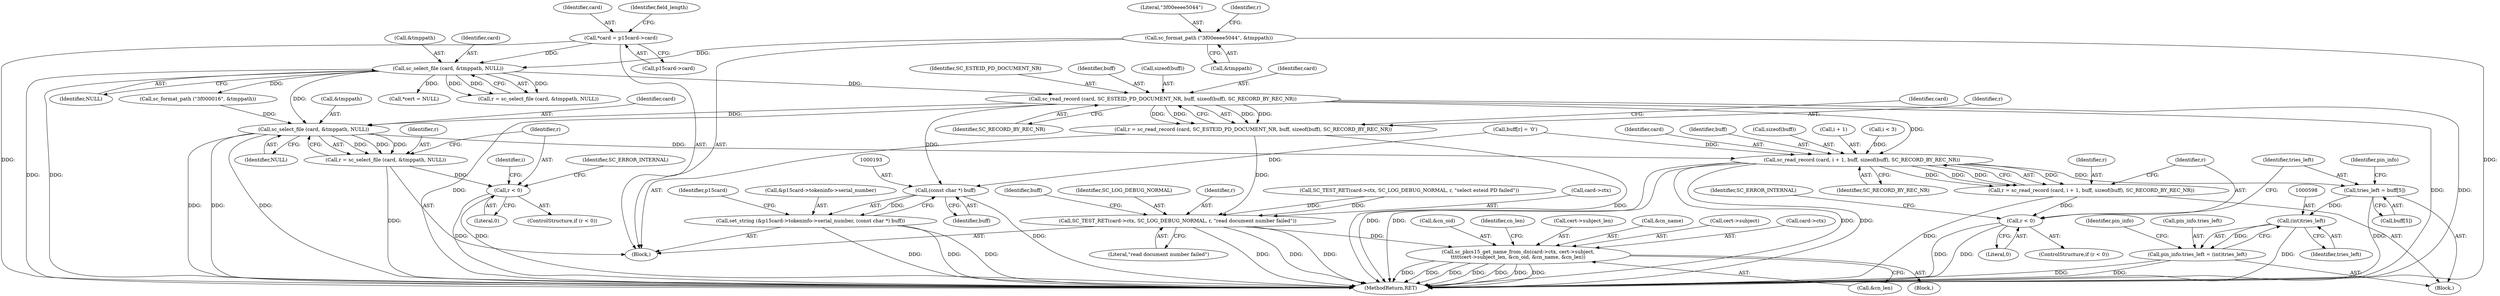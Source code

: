 digraph "0_OpenSC_360e95d45ac4123255a4c796db96337f332160ad#diff-d643a0fa169471dbf2912f4866dc49c5_4@API" {
"1000166" [label="(Call,sc_read_record (card, SC_ESTEID_PD_DOCUMENT_NR, buff, sizeof(buff), SC_RECORD_BY_REC_NR))"];
"1000152" [label="(Call,sc_select_file (card, &tmppath, NULL))"];
"1000113" [label="(Call,*card = p15card->card)"];
"1000146" [label="(Call,sc_format_path (\"3f00eeee5044\", &tmppath))"];
"1000164" [label="(Call,r = sc_read_record (card, SC_ESTEID_PD_DOCUMENT_NR, buff, sizeof(buff), SC_RECORD_BY_REC_NR))"];
"1000173" [label="(Call,SC_TEST_RET(card->ctx, SC_LOG_DEBUG_NORMAL, r, \"read document number failed\"))"];
"1000366" [label="(Call,sc_pkcs15_get_name_from_dn(card->ctx, cert->subject,\n\t\t\t\t\tcert->subject_len, &cn_oid, &cn_name, &cn_len))"];
"1000192" [label="(Call,(const char *) buff)"];
"1000185" [label="(Call,set_string (&p15card->tokeninfo->serial_number, (const char *) buff))"];
"1000428" [label="(Call,sc_select_file (card, &tmppath, NULL))"];
"1000426" [label="(Call,r = sc_select_file (card, &tmppath, NULL))"];
"1000434" [label="(Call,r < 0)"];
"1000481" [label="(Call,sc_read_record (card, i + 1, buff, sizeof(buff), SC_RECORD_BY_REC_NR))"];
"1000479" [label="(Call,r = sc_read_record (card, i + 1, buff, sizeof(buff), SC_RECORD_BY_REC_NR))"];
"1000491" [label="(Call,r < 0)"];
"1000496" [label="(Call,tries_left = buff[5])"];
"1000597" [label="(Call,(int)tries_left)"];
"1000593" [label="(Call,pin_info.tries_left = (int)tries_left)"];
"1000177" [label="(Identifier,SC_LOG_DEBUG_NORMAL)"];
"1000498" [label="(Call,buff[5])"];
"1000482" [label="(Identifier,card)"];
"1000435" [label="(Identifier,r)"];
"1000114" [label="(Identifier,card)"];
"1000170" [label="(Call,sizeof(buff))"];
"1000152" [label="(Call,sc_select_file (card, &tmppath, NULL))"];
"1000432" [label="(Identifier,NULL)"];
"1000481" [label="(Call,sc_read_record (card, i + 1, buff, sizeof(buff), SC_RECORD_BY_REC_NR))"];
"1000147" [label="(Literal,\"3f00eeee5044\")"];
"1000495" [label="(Identifier,SC_ERROR_INTERNAL)"];
"1000489" [label="(Identifier,SC_RECORD_BY_REC_NR)"];
"1000491" [label="(Call,r < 0)"];
"1000602" [label="(Identifier,pin_info)"];
"1000433" [label="(ControlStructure,if (r < 0))"];
"1000486" [label="(Identifier,buff)"];
"1000487" [label="(Call,sizeof(buff))"];
"1000178" [label="(Identifier,r)"];
"1000123" [label="(Identifier,field_length)"];
"1000370" [label="(Call,cert->subject)"];
"1000157" [label="(Call,SC_TEST_RET(card->ctx, SC_LOG_DEBUG_NORMAL, r, \"select esteid PD failed\"))"];
"1000422" [label="(Call,sc_format_path (\"3f000016\", &tmppath))"];
"1000146" [label="(Call,sc_format_path (\"3f00eeee5044\", &tmppath))"];
"1000179" [label="(Literal,\"read document number failed\")"];
"1000180" [label="(Call,buff[r] = '\0')"];
"1000173" [label="(Call,SC_TEST_RET(card->ctx, SC_LOG_DEBUG_NORMAL, r, \"read document number failed\"))"];
"1000434" [label="(Call,r < 0)"];
"1000479" [label="(Call,r = sc_read_record (card, i + 1, buff, sizeof(buff), SC_RECORD_BY_REC_NR))"];
"1000429" [label="(Identifier,card)"];
"1000490" [label="(ControlStructure,if (r < 0))"];
"1000438" [label="(Identifier,SC_ERROR_INTERNAL)"];
"1000430" [label="(Call,&tmppath)"];
"1000367" [label="(Call,card->ctx)"];
"1000175" [label="(Identifier,card)"];
"1000504" [label="(Identifier,pin_info)"];
"1000376" [label="(Call,&cn_oid)"];
"1000172" [label="(Identifier,SC_RECORD_BY_REC_NR)"];
"1000441" [label="(Identifier,i)"];
"1000380" [label="(Call,&cn_len)"];
"1000174" [label="(Call,card->ctx)"];
"1000148" [label="(Call,&tmppath)"];
"1000192" [label="(Call,(const char *) buff)"];
"1000493" [label="(Literal,0)"];
"1000480" [label="(Identifier,r)"];
"1000198" [label="(Identifier,p15card)"];
"1000426" [label="(Call,r = sc_select_file (card, &tmppath, NULL))"];
"1000154" [label="(Call,&tmppath)"];
"1000186" [label="(Call,&p15card->tokeninfo->serial_number)"];
"1000827" [label="(MethodReturn,RET)"];
"1000366" [label="(Call,sc_pkcs15_get_name_from_dn(card->ctx, cert->subject,\n\t\t\t\t\tcert->subject_len, &cn_oid, &cn_name, &cn_len))"];
"1000492" [label="(Identifier,r)"];
"1000167" [label="(Identifier,card)"];
"1000153" [label="(Identifier,card)"];
"1000185" [label="(Call,set_string (&p15card->tokeninfo->serial_number, (const char *) buff))"];
"1000384" [label="(Identifier,cn_len)"];
"1000497" [label="(Identifier,tries_left)"];
"1000168" [label="(Identifier,SC_ESTEID_PD_DOCUMENT_NR)"];
"1000182" [label="(Identifier,buff)"];
"1000165" [label="(Identifier,r)"];
"1000428" [label="(Call,sc_select_file (card, &tmppath, NULL))"];
"1000164" [label="(Call,r = sc_read_record (card, SC_ESTEID_PD_DOCUMENT_NR, buff, sizeof(buff), SC_RECORD_BY_REC_NR))"];
"1000597" [label="(Call,(int)tries_left)"];
"1000373" [label="(Call,cert->subject_len)"];
"1000593" [label="(Call,pin_info.tries_left = (int)tries_left)"];
"1000169" [label="(Identifier,buff)"];
"1000113" [label="(Call,*card = p15card->card)"];
"1000296" [label="(Call,*cert = NULL)"];
"1000436" [label="(Literal,0)"];
"1000194" [label="(Identifier,buff)"];
"1000166" [label="(Call,sc_read_record (card, SC_ESTEID_PD_DOCUMENT_NR, buff, sizeof(buff), SC_RECORD_BY_REC_NR))"];
"1000111" [label="(Block,)"];
"1000448" [label="(Block,)"];
"1000496" [label="(Call,tries_left = buff[5])"];
"1000354" [label="(Block,)"];
"1000427" [label="(Identifier,r)"];
"1000151" [label="(Identifier,r)"];
"1000594" [label="(Call,pin_info.tries_left)"];
"1000150" [label="(Call,r = sc_select_file (card, &tmppath, NULL))"];
"1000599" [label="(Identifier,tries_left)"];
"1000115" [label="(Call,p15card->card)"];
"1000483" [label="(Call,i + 1)"];
"1000156" [label="(Identifier,NULL)"];
"1000378" [label="(Call,&cn_name)"];
"1000443" [label="(Call,i < 3)"];
"1000166" -> "1000164"  [label="AST: "];
"1000166" -> "1000172"  [label="CFG: "];
"1000167" -> "1000166"  [label="AST: "];
"1000168" -> "1000166"  [label="AST: "];
"1000169" -> "1000166"  [label="AST: "];
"1000170" -> "1000166"  [label="AST: "];
"1000172" -> "1000166"  [label="AST: "];
"1000164" -> "1000166"  [label="CFG: "];
"1000166" -> "1000827"  [label="DDG: "];
"1000166" -> "1000827"  [label="DDG: "];
"1000166" -> "1000827"  [label="DDG: "];
"1000166" -> "1000164"  [label="DDG: "];
"1000166" -> "1000164"  [label="DDG: "];
"1000166" -> "1000164"  [label="DDG: "];
"1000166" -> "1000164"  [label="DDG: "];
"1000152" -> "1000166"  [label="DDG: "];
"1000166" -> "1000192"  [label="DDG: "];
"1000166" -> "1000428"  [label="DDG: "];
"1000166" -> "1000481"  [label="DDG: "];
"1000152" -> "1000150"  [label="AST: "];
"1000152" -> "1000156"  [label="CFG: "];
"1000153" -> "1000152"  [label="AST: "];
"1000154" -> "1000152"  [label="AST: "];
"1000156" -> "1000152"  [label="AST: "];
"1000150" -> "1000152"  [label="CFG: "];
"1000152" -> "1000827"  [label="DDG: "];
"1000152" -> "1000827"  [label="DDG: "];
"1000152" -> "1000150"  [label="DDG: "];
"1000152" -> "1000150"  [label="DDG: "];
"1000152" -> "1000150"  [label="DDG: "];
"1000113" -> "1000152"  [label="DDG: "];
"1000146" -> "1000152"  [label="DDG: "];
"1000152" -> "1000296"  [label="DDG: "];
"1000152" -> "1000422"  [label="DDG: "];
"1000152" -> "1000428"  [label="DDG: "];
"1000113" -> "1000111"  [label="AST: "];
"1000113" -> "1000115"  [label="CFG: "];
"1000114" -> "1000113"  [label="AST: "];
"1000115" -> "1000113"  [label="AST: "];
"1000123" -> "1000113"  [label="CFG: "];
"1000113" -> "1000827"  [label="DDG: "];
"1000146" -> "1000111"  [label="AST: "];
"1000146" -> "1000148"  [label="CFG: "];
"1000147" -> "1000146"  [label="AST: "];
"1000148" -> "1000146"  [label="AST: "];
"1000151" -> "1000146"  [label="CFG: "];
"1000146" -> "1000827"  [label="DDG: "];
"1000164" -> "1000111"  [label="AST: "];
"1000165" -> "1000164"  [label="AST: "];
"1000175" -> "1000164"  [label="CFG: "];
"1000164" -> "1000827"  [label="DDG: "];
"1000164" -> "1000173"  [label="DDG: "];
"1000173" -> "1000111"  [label="AST: "];
"1000173" -> "1000179"  [label="CFG: "];
"1000174" -> "1000173"  [label="AST: "];
"1000177" -> "1000173"  [label="AST: "];
"1000178" -> "1000173"  [label="AST: "];
"1000179" -> "1000173"  [label="AST: "];
"1000182" -> "1000173"  [label="CFG: "];
"1000173" -> "1000827"  [label="DDG: "];
"1000173" -> "1000827"  [label="DDG: "];
"1000173" -> "1000827"  [label="DDG: "];
"1000157" -> "1000173"  [label="DDG: "];
"1000157" -> "1000173"  [label="DDG: "];
"1000173" -> "1000366"  [label="DDG: "];
"1000366" -> "1000354"  [label="AST: "];
"1000366" -> "1000380"  [label="CFG: "];
"1000367" -> "1000366"  [label="AST: "];
"1000370" -> "1000366"  [label="AST: "];
"1000373" -> "1000366"  [label="AST: "];
"1000376" -> "1000366"  [label="AST: "];
"1000378" -> "1000366"  [label="AST: "];
"1000380" -> "1000366"  [label="AST: "];
"1000384" -> "1000366"  [label="CFG: "];
"1000366" -> "1000827"  [label="DDG: "];
"1000366" -> "1000827"  [label="DDG: "];
"1000366" -> "1000827"  [label="DDG: "];
"1000366" -> "1000827"  [label="DDG: "];
"1000366" -> "1000827"  [label="DDG: "];
"1000366" -> "1000827"  [label="DDG: "];
"1000366" -> "1000827"  [label="DDG: "];
"1000192" -> "1000185"  [label="AST: "];
"1000192" -> "1000194"  [label="CFG: "];
"1000193" -> "1000192"  [label="AST: "];
"1000194" -> "1000192"  [label="AST: "];
"1000185" -> "1000192"  [label="CFG: "];
"1000192" -> "1000827"  [label="DDG: "];
"1000192" -> "1000185"  [label="DDG: "];
"1000180" -> "1000192"  [label="DDG: "];
"1000185" -> "1000111"  [label="AST: "];
"1000186" -> "1000185"  [label="AST: "];
"1000198" -> "1000185"  [label="CFG: "];
"1000185" -> "1000827"  [label="DDG: "];
"1000185" -> "1000827"  [label="DDG: "];
"1000185" -> "1000827"  [label="DDG: "];
"1000428" -> "1000426"  [label="AST: "];
"1000428" -> "1000432"  [label="CFG: "];
"1000429" -> "1000428"  [label="AST: "];
"1000430" -> "1000428"  [label="AST: "];
"1000432" -> "1000428"  [label="AST: "];
"1000426" -> "1000428"  [label="CFG: "];
"1000428" -> "1000827"  [label="DDG: "];
"1000428" -> "1000827"  [label="DDG: "];
"1000428" -> "1000827"  [label="DDG: "];
"1000428" -> "1000426"  [label="DDG: "];
"1000428" -> "1000426"  [label="DDG: "];
"1000428" -> "1000426"  [label="DDG: "];
"1000422" -> "1000428"  [label="DDG: "];
"1000428" -> "1000481"  [label="DDG: "];
"1000426" -> "1000111"  [label="AST: "];
"1000427" -> "1000426"  [label="AST: "];
"1000435" -> "1000426"  [label="CFG: "];
"1000426" -> "1000827"  [label="DDG: "];
"1000426" -> "1000434"  [label="DDG: "];
"1000434" -> "1000433"  [label="AST: "];
"1000434" -> "1000436"  [label="CFG: "];
"1000435" -> "1000434"  [label="AST: "];
"1000436" -> "1000434"  [label="AST: "];
"1000438" -> "1000434"  [label="CFG: "];
"1000441" -> "1000434"  [label="CFG: "];
"1000434" -> "1000827"  [label="DDG: "];
"1000434" -> "1000827"  [label="DDG: "];
"1000481" -> "1000479"  [label="AST: "];
"1000481" -> "1000489"  [label="CFG: "];
"1000482" -> "1000481"  [label="AST: "];
"1000483" -> "1000481"  [label="AST: "];
"1000486" -> "1000481"  [label="AST: "];
"1000487" -> "1000481"  [label="AST: "];
"1000489" -> "1000481"  [label="AST: "];
"1000479" -> "1000481"  [label="CFG: "];
"1000481" -> "1000827"  [label="DDG: "];
"1000481" -> "1000827"  [label="DDG: "];
"1000481" -> "1000827"  [label="DDG: "];
"1000481" -> "1000827"  [label="DDG: "];
"1000481" -> "1000479"  [label="DDG: "];
"1000481" -> "1000479"  [label="DDG: "];
"1000481" -> "1000479"  [label="DDG: "];
"1000481" -> "1000479"  [label="DDG: "];
"1000443" -> "1000481"  [label="DDG: "];
"1000180" -> "1000481"  [label="DDG: "];
"1000481" -> "1000496"  [label="DDG: "];
"1000479" -> "1000448"  [label="AST: "];
"1000480" -> "1000479"  [label="AST: "];
"1000492" -> "1000479"  [label="CFG: "];
"1000479" -> "1000827"  [label="DDG: "];
"1000479" -> "1000491"  [label="DDG: "];
"1000491" -> "1000490"  [label="AST: "];
"1000491" -> "1000493"  [label="CFG: "];
"1000492" -> "1000491"  [label="AST: "];
"1000493" -> "1000491"  [label="AST: "];
"1000495" -> "1000491"  [label="CFG: "];
"1000497" -> "1000491"  [label="CFG: "];
"1000491" -> "1000827"  [label="DDG: "];
"1000491" -> "1000827"  [label="DDG: "];
"1000496" -> "1000448"  [label="AST: "];
"1000496" -> "1000498"  [label="CFG: "];
"1000497" -> "1000496"  [label="AST: "];
"1000498" -> "1000496"  [label="AST: "];
"1000504" -> "1000496"  [label="CFG: "];
"1000496" -> "1000827"  [label="DDG: "];
"1000496" -> "1000597"  [label="DDG: "];
"1000597" -> "1000593"  [label="AST: "];
"1000597" -> "1000599"  [label="CFG: "];
"1000598" -> "1000597"  [label="AST: "];
"1000599" -> "1000597"  [label="AST: "];
"1000593" -> "1000597"  [label="CFG: "];
"1000597" -> "1000827"  [label="DDG: "];
"1000597" -> "1000593"  [label="DDG: "];
"1000593" -> "1000448"  [label="AST: "];
"1000594" -> "1000593"  [label="AST: "];
"1000602" -> "1000593"  [label="CFG: "];
"1000593" -> "1000827"  [label="DDG: "];
"1000593" -> "1000827"  [label="DDG: "];
}
